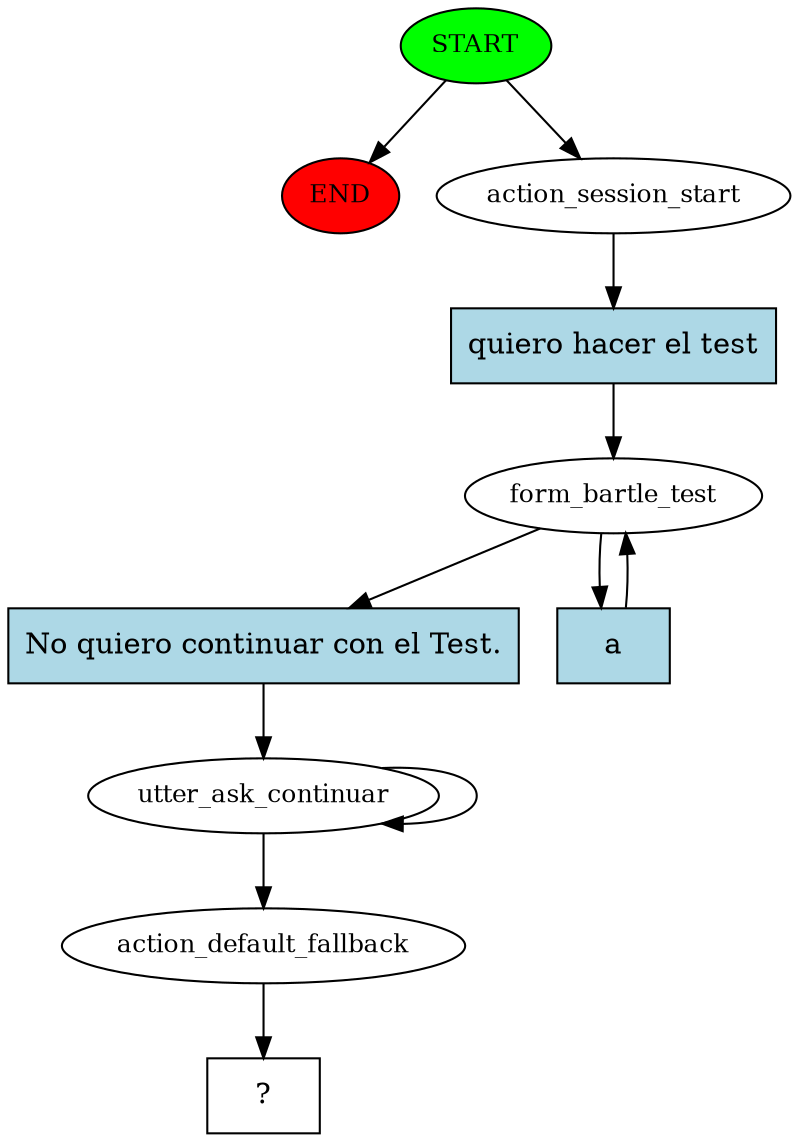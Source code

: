 digraph  {
0 [class="start active", fillcolor=green, fontsize=12, label=START, style=filled];
"-1" [class=end, fillcolor=red, fontsize=12, label=END, style=filled];
1 [class=active, fontsize=12, label=action_session_start];
2 [class=active, fontsize=12, label=form_bartle_test];
4 [class=active, fontsize=12, label=utter_ask_continuar];
6 [class=active, fontsize=12, label=action_default_fallback];
7 [class="intent dashed active", label="  ?  ", shape=rect];
8 [class="intent active", fillcolor=lightblue, label="quiero hacer el test", shape=rect, style=filled];
9 [class="intent active", fillcolor=lightblue, label="No quiero continuar con el Test.", shape=rect, style=filled];
10 [class="intent active", fillcolor=lightblue, label=a, shape=rect, style=filled];
0 -> "-1"  [class="", key=NONE, label=""];
0 -> 1  [class=active, key=NONE, label=""];
1 -> 8  [class=active, key=0];
2 -> 9  [class=active, key=0];
2 -> 10  [class=active, key=0];
4 -> 6  [class=active, key=NONE, label=""];
4 -> 4  [class=active, key=NONE, label=""];
6 -> 7  [class=active, key=NONE, label=""];
8 -> 2  [class=active, key=0];
9 -> 4  [class=active, key=0];
10 -> 2  [class=active, key=0];
}
